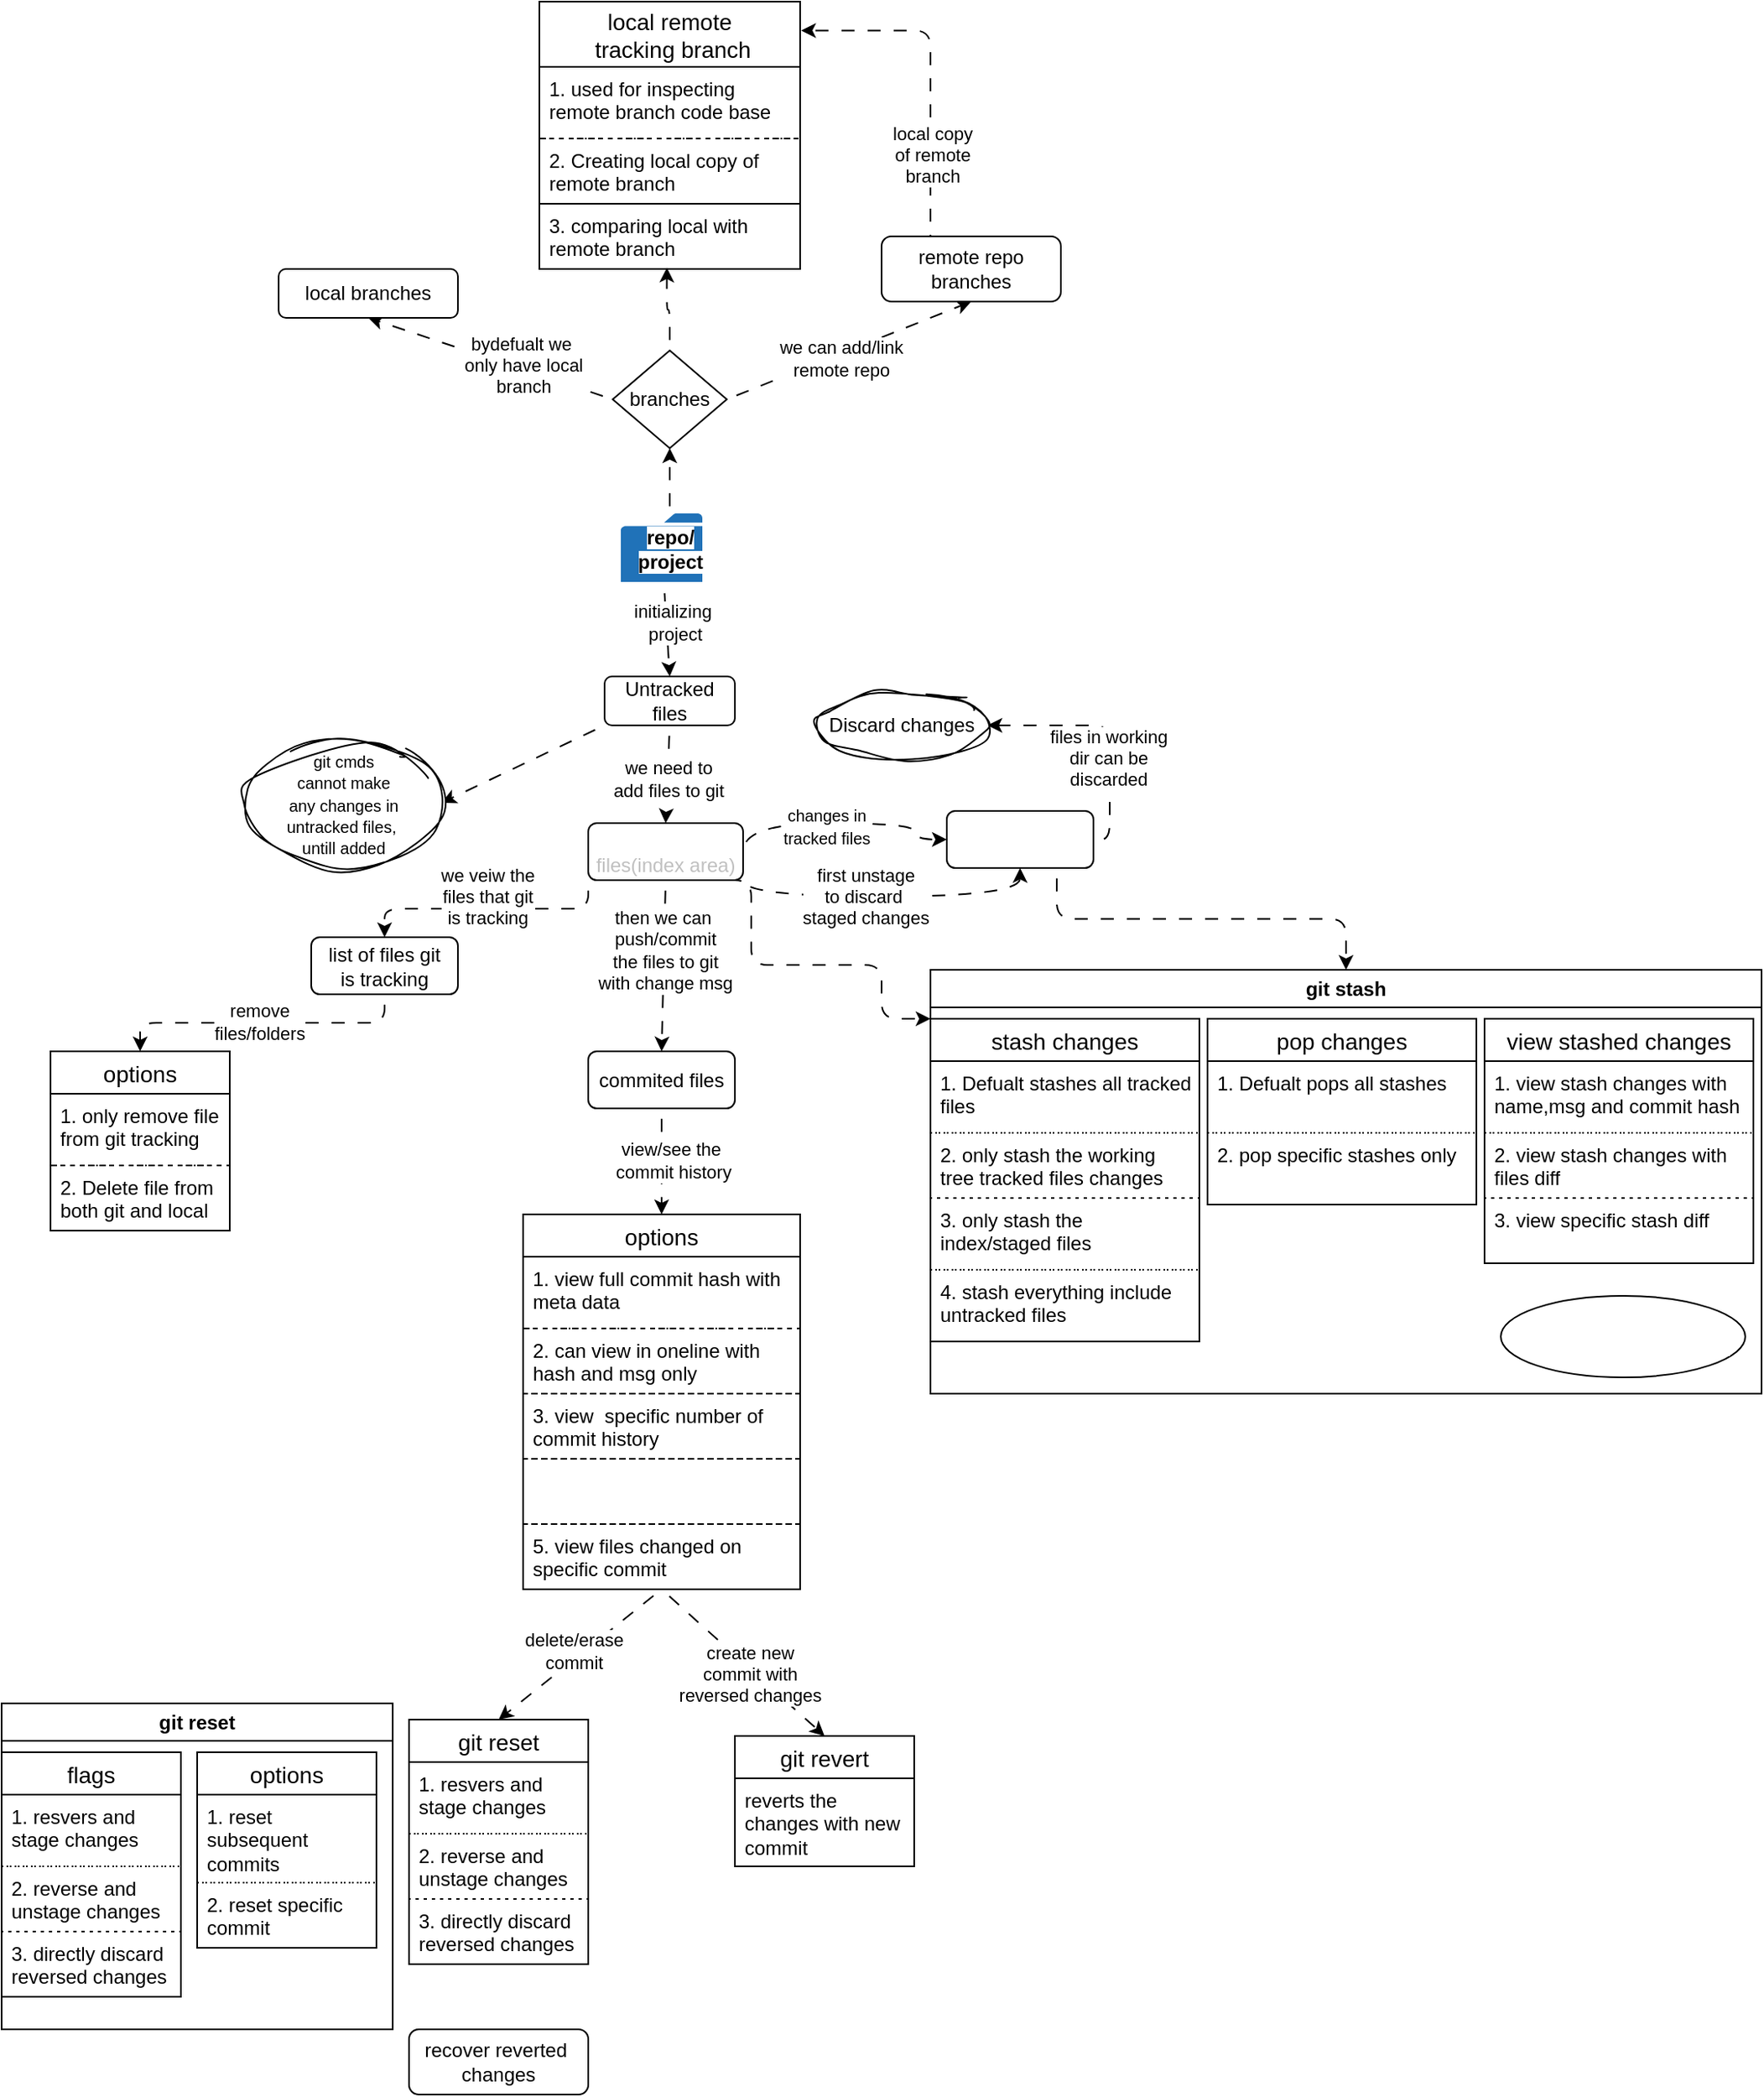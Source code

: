 <mxfile>
    <diagram id="JTQEZqj_6--ISPUHX7xe" name="Page-1">
        <mxGraphModel dx="1804" dy="536" grid="1" gridSize="10" guides="1" tooltips="1" connect="1" arrows="1" fold="1" page="1" pageScale="1" pageWidth="850" pageHeight="1100" math="0" shadow="0">
            <root>
                <mxCell id="0"/>
                <mxCell id="1" parent="0"/>
                <mxCell id="3" value="" style="endArrow=classic;html=1;exitX=0.528;exitY=1.013;exitDx=0;exitDy=0;exitPerimeter=0;entryX=0.5;entryY=0;entryDx=0;entryDy=0;flowAnimation=1;" edge="1" parent="1" source="2" target="5">
                    <mxGeometry width="50" height="50" relative="1" as="geometry">
                        <mxPoint x="260" y="740" as="sourcePoint"/>
                        <mxPoint x="350" y="630" as="targetPoint"/>
                    </mxGeometry>
                </mxCell>
                <mxCell id="4" value="initializing&amp;nbsp;&lt;div&gt;project&lt;/div&gt;" style="edgeLabel;html=1;align=center;verticalAlign=middle;resizable=0;points=[];" vertex="1" connectable="0" parent="3">
                    <mxGeometry x="0.158" y="4" relative="1" as="geometry">
                        <mxPoint y="-9" as="offset"/>
                    </mxGeometry>
                </mxCell>
                <mxCell id="6" style="edgeStyle=none;html=1;exitX=0;exitY=1;exitDx=0;exitDy=0;entryX=1;entryY=0.5;entryDx=0;entryDy=0;flowAnimation=1;" edge="1" parent="1" source="5" target="9">
                    <mxGeometry relative="1" as="geometry">
                        <mxPoint x="220" y="710" as="targetPoint"/>
                    </mxGeometry>
                </mxCell>
                <mxCell id="10" style="edgeStyle=none;html=1;exitX=0.5;exitY=1;exitDx=0;exitDy=0;entryX=0.5;entryY=0;entryDx=0;entryDy=0;flowAnimation=1;" edge="1" parent="1" source="5" target="11">
                    <mxGeometry relative="1" as="geometry">
                        <mxPoint x="340" y="720" as="targetPoint"/>
                    </mxGeometry>
                </mxCell>
                <mxCell id="12" value="we need to&lt;div&gt;add files to git&lt;/div&gt;" style="edgeLabel;html=1;align=center;verticalAlign=middle;resizable=0;points=[];" vertex="1" connectable="0" parent="10">
                    <mxGeometry x="0.075" relative="1" as="geometry">
                        <mxPoint as="offset"/>
                    </mxGeometry>
                </mxCell>
                <mxCell id="5" value="Untracked files" style="rounded=1;whiteSpace=wrap;html=1;" vertex="1" parent="1">
                    <mxGeometry x="320" y="640" width="80" height="30" as="geometry"/>
                </mxCell>
                <mxCell id="13" style="edgeStyle=orthogonalEdgeStyle;html=1;exitX=1;exitY=0.5;exitDx=0;exitDy=0;entryX=0;entryY=0.5;entryDx=0;entryDy=0;flowAnimation=1;curved=1;" edge="1" parent="1" source="11" target="14">
                    <mxGeometry relative="1" as="geometry">
                        <mxPoint x="540" y="740" as="targetPoint"/>
                        <Array as="points">
                            <mxPoint x="405" y="730"/>
                            <mxPoint x="510" y="730"/>
                            <mxPoint x="510" y="740"/>
                        </Array>
                    </mxGeometry>
                </mxCell>
                <mxCell id="15" value="&lt;font style=&quot;scrollbar-color: rgb(75, 75, 75) rgb(27, 29, 30); font-size: 10px; color: light-dark(rgb(0, 0, 0), rgb(255, 255, 255));&quot;&gt;changes in&lt;/font&gt;&lt;div style=&quot;scrollbar-color: rgb(75, 75, 75) rgb(27, 29, 30);&quot;&gt;&lt;font style=&quot;scrollbar-color: rgb(75, 75, 75) rgb(27, 29, 30); font-size: 10px; color: light-dark(rgb(0, 0, 0), rgb(255, 255, 255));&quot;&gt;tracked files&lt;/font&gt;&lt;/div&gt;" style="edgeLabel;html=1;align=center;verticalAlign=middle;resizable=0;points=[];" vertex="1" connectable="0" parent="13">
                    <mxGeometry x="-0.109" y="-2" relative="1" as="geometry">
                        <mxPoint as="offset"/>
                    </mxGeometry>
                </mxCell>
                <mxCell id="17" style="edgeStyle=none;html=1;exitX=0.5;exitY=1;exitDx=0;exitDy=0;entryX=0.5;entryY=0;entryDx=0;entryDy=0;flowAnimation=1;" edge="1" parent="1" source="11" target="16">
                    <mxGeometry relative="1" as="geometry"/>
                </mxCell>
                <mxCell id="18" value="then we can&amp;nbsp;&lt;div&gt;push/commit&lt;div&gt;the files to git&lt;/div&gt;&lt;div&gt;with change msg&lt;/div&gt;&lt;/div&gt;" style="edgeLabel;html=1;align=center;verticalAlign=middle;resizable=0;points=[];" vertex="1" connectable="0" parent="17">
                    <mxGeometry x="-0.177" y="1" relative="1" as="geometry">
                        <mxPoint x="-1" as="offset"/>
                    </mxGeometry>
                </mxCell>
                <mxCell id="39" style="edgeStyle=orthogonalEdgeStyle;html=1;exitX=0;exitY=1;exitDx=0;exitDy=0;entryX=0.5;entryY=0;entryDx=0;entryDy=0;flowAnimation=1;" edge="1" parent="1" source="11" target="41">
                    <mxGeometry relative="1" as="geometry">
                        <mxPoint x="210" y="830" as="targetPoint"/>
                    </mxGeometry>
                </mxCell>
                <mxCell id="40" value="we veiw the&lt;div&gt;files that git&lt;/div&gt;&lt;div&gt;is tracking&lt;/div&gt;" style="edgeLabel;html=1;align=center;verticalAlign=middle;resizable=0;points=[];" vertex="1" connectable="0" parent="39">
                    <mxGeometry x="0.124" y="1" relative="1" as="geometry">
                        <mxPoint x="10" y="-9" as="offset"/>
                    </mxGeometry>
                </mxCell>
                <mxCell id="11" value="&lt;span style=&quot;color: rgb(255, 255, 255);&quot;&gt;&lt;font style=&quot;color: light-dark(rgb(255, 255, 255), rgb(255, 255, 255));&quot;&gt;tracked/stage&lt;/font&gt;&lt;/span&gt;&lt;span style=&quot;color: rgb(255, 255, 255);&quot;&gt;d&lt;/span&gt;&lt;div style=&quot;scrollbar-color: rgb(75, 75, 75) rgb(27, 29, 30);&quot;&gt;&lt;font style=&quot;scrollbar-color: rgb(75, 75, 75) rgb(27, 29, 30); color: light-dark(rgb(192, 192, 192), rgb(255, 255, 255));&quot;&gt;files(index area)&lt;/font&gt;&lt;/div&gt;" style="rounded=1;whiteSpace=wrap;html=1;" vertex="1" parent="1">
                    <mxGeometry x="310" y="730" width="95" height="35" as="geometry"/>
                </mxCell>
                <mxCell id="92" style="html=1;exitX=0.5;exitY=1;exitDx=0;exitDy=0;entryX=0.5;entryY=0;entryDx=0;entryDy=0;flowAnimation=1;" edge="1" parent="1" source="16" target="89">
                    <mxGeometry relative="1" as="geometry"/>
                </mxCell>
                <mxCell id="93" value="view/see the&amp;nbsp;&lt;div&gt;commit history&lt;/div&gt;" style="edgeLabel;html=1;align=center;verticalAlign=middle;resizable=0;points=[];" vertex="1" connectable="0" parent="92">
                    <mxGeometry x="0.412" y="-1" relative="1" as="geometry">
                        <mxPoint x="8" y="-14" as="offset"/>
                    </mxGeometry>
                </mxCell>
                <mxCell id="16" value="commited files" style="rounded=1;whiteSpace=wrap;html=1;" vertex="1" parent="1">
                    <mxGeometry x="310" y="870" width="90" height="35" as="geometry"/>
                </mxCell>
                <mxCell id="46" style="html=1;exitX=0.5;exitY=1;exitDx=0;exitDy=0;flowAnimation=1;edgeStyle=orthogonalEdgeStyle;entryX=0.5;entryY=0;entryDx=0;entryDy=0;" edge="1" parent="1" source="41" target="86">
                    <mxGeometry relative="1" as="geometry">
                        <mxPoint x="-40" y="870" as="targetPoint"/>
                    </mxGeometry>
                </mxCell>
                <mxCell id="59" value="remove&lt;div&gt;&lt;font style=&quot;color: light-dark(rgb(0, 0, 0), rgb(255, 255, 255));&quot;&gt;files/folders&lt;/font&gt;&lt;/div&gt;" style="edgeLabel;html=1;align=center;verticalAlign=middle;resizable=0;points=[];" vertex="1" connectable="0" parent="46">
                    <mxGeometry x="0.026" y="-1" relative="1" as="geometry">
                        <mxPoint as="offset"/>
                    </mxGeometry>
                </mxCell>
                <mxCell id="41" value="list of files git&lt;div&gt;is tracking&lt;/div&gt;" style="rounded=1;whiteSpace=wrap;html=1;" vertex="1" parent="1">
                    <mxGeometry x="140" y="800" width="90" height="35" as="geometry"/>
                </mxCell>
                <mxCell id="150" style="edgeStyle=orthogonalEdgeStyle;html=1;exitX=0.75;exitY=1;exitDx=0;exitDy=0;entryX=0.5;entryY=0;entryDx=0;entryDy=0;flowAnimation=1;" edge="1" parent="1" source="14" target="155">
                    <mxGeometry relative="1" as="geometry"/>
                </mxCell>
                <mxCell id="14" value="&lt;span style=&quot;font-family: Helvetica; font-size: 12px; font-style: normal; font-variant-ligatures: normal; font-variant-caps: normal; font-weight: 400; letter-spacing: normal; orphans: 2; text-align: center; text-indent: 0px; text-transform: none; widows: 2; word-spacing: 0px; -webkit-text-stroke-width: 0px; white-space: normal; text-decoration-thickness: initial; text-decoration-style: initial; text-decoration-color: initial; float: none; display: inline !important;&quot;&gt;&lt;font style=&quot;color: light-dark(rgb(255, 255, 255), rgb(255, 255, 255));&quot;&gt;modified files&lt;/font&gt;&lt;/span&gt;" style="rounded=1;whiteSpace=wrap;html=1;verticalAlign=middle;" vertex="1" parent="1">
                    <mxGeometry x="530" y="722.5" width="90" height="35" as="geometry"/>
                </mxCell>
                <mxCell id="8" value="" style="group" vertex="1" connectable="0" parent="1">
                    <mxGeometry x="330" y="540" width="60" height="42" as="geometry"/>
                </mxCell>
                <mxCell id="2" value="" style="sketch=0;pointerEvents=1;shadow=0;dashed=0;html=1;strokeColor=none;labelPosition=center;verticalLabelPosition=bottom;verticalAlign=top;outlineConnect=0;align=center;shape=mxgraph.office.concepts.folder;fillColor=#2072B8;" vertex="1" parent="8">
                    <mxGeometry width="50" height="42" as="geometry"/>
                </mxCell>
                <mxCell id="7" value="&lt;b&gt;&lt;font style=&quot;color: light-dark(rgb(0, 0, 0), rgb(0, 0, 0)); background-color: light-dark(rgb(255, 255, 255), rgb(255, 255, 255));&quot;&gt;repo/&lt;/font&gt;&lt;/b&gt;&lt;div&gt;&lt;b&gt;&lt;font style=&quot;color: light-dark(rgb(0, 0, 0), rgb(0, 0, 0)); background-color: light-dark(rgb(255, 255, 255), rgb(255, 255, 255));&quot;&gt;project&lt;/font&gt;&lt;/b&gt;&lt;/div&gt;" style="text;html=1;align=center;verticalAlign=middle;resizable=0;points=[];autosize=1;strokeColor=none;fillColor=none;" vertex="1" parent="8">
                    <mxGeometry y="2" width="60" height="40" as="geometry"/>
                </mxCell>
                <mxCell id="9" value="&lt;font style=&quot;scrollbar-color: rgb(75, 75, 75) rgb(27, 29, 30); text-wrap-mode: nowrap; font-size: 10px; color: light-dark(rgb(0, 0, 0), rgb(255, 255, 255));&quot;&gt;git cmds&lt;/font&gt;&lt;div style=&quot;scrollbar-color: rgb(75, 75, 75) rgb(27, 29, 30); text-wrap-mode: nowrap; font-size: 11px;&quot;&gt;&lt;font style=&quot;scrollbar-color: rgb(75, 75, 75) rgb(27, 29, 30); font-size: 10px; color: light-dark(rgb(0, 0, 0), rgb(255, 255, 255));&quot;&gt;cannot make&lt;/font&gt;&lt;/div&gt;&lt;div style=&quot;scrollbar-color: rgb(75, 75, 75) rgb(27, 29, 30); text-wrap-mode: nowrap; font-size: 11px;&quot;&gt;&lt;font style=&quot;scrollbar-color: rgb(75, 75, 75) rgb(27, 29, 30); font-size: 10px; color: light-dark(rgb(0, 0, 0), rgb(255, 255, 255));&quot;&gt;any changes in&lt;/font&gt;&lt;/div&gt;&lt;div style=&quot;scrollbar-color: rgb(75, 75, 75) rgb(27, 29, 30); text-wrap-mode: nowrap; font-size: 11px;&quot;&gt;&lt;font style=&quot;scrollbar-color: rgb(75, 75, 75) rgb(27, 29, 30); font-size: 10px; color: light-dark(rgb(0, 0, 0), rgb(255, 255, 255));&quot;&gt;untracked files,&amp;nbsp;&lt;/font&gt;&lt;/div&gt;&lt;div style=&quot;scrollbar-color: rgb(75, 75, 75) rgb(27, 29, 30); text-wrap-mode: nowrap; font-size: 11px;&quot;&gt;&lt;font style=&quot;scrollbar-color: rgb(75, 75, 75) rgb(27, 29, 30); font-size: 10px; color: light-dark(rgb(0, 0, 0), rgb(255, 255, 255));&quot;&gt;untill added&lt;/font&gt;&lt;/div&gt;" style="ellipse;whiteSpace=wrap;html=1;sketch=1;curveFitting=1;jiggle=2;" vertex="1" parent="1">
                    <mxGeometry x="100" y="677.5" width="120" height="80" as="geometry"/>
                </mxCell>
                <mxCell id="30" value="first unstage&lt;div&gt;to discard&amp;nbsp;&lt;/div&gt;&lt;div&gt;staged changes&lt;/div&gt;" style="html=1;exitX=1;exitY=1;exitDx=0;exitDy=0;entryX=0.5;entryY=1;entryDx=0;entryDy=0;flowAnimation=1;edgeStyle=orthogonalEdgeStyle;curved=1;" edge="1" parent="1" source="11" target="14">
                    <mxGeometry x="-0.139" relative="1" as="geometry">
                        <mxPoint as="offset"/>
                    </mxGeometry>
                </mxCell>
                <mxCell id="31" style="html=1;exitX=1;exitY=0.5;exitDx=0;exitDy=0;flowAnimation=1;edgeStyle=orthogonalEdgeStyle;entryX=1;entryY=0.5;entryDx=0;entryDy=0;" edge="1" parent="1" source="14" target="119">
                    <mxGeometry relative="1" as="geometry">
                        <mxPoint x="680" y="810" as="targetPoint"/>
                    </mxGeometry>
                </mxCell>
                <mxCell id="120" value="files in working&lt;div&gt;dir can be&lt;/div&gt;&lt;div&gt;discarded&lt;/div&gt;" style="edgeLabel;html=1;align=center;verticalAlign=middle;resizable=0;points=[];" vertex="1" connectable="0" parent="31">
                    <mxGeometry x="-0.219" y="1" relative="1" as="geometry">
                        <mxPoint as="offset"/>
                    </mxGeometry>
                </mxCell>
                <mxCell id="86" value="options" style="swimlane;fontStyle=0;childLayout=stackLayout;horizontal=1;startSize=26;horizontalStack=0;resizeParent=1;resizeParentMax=0;resizeLast=0;collapsible=1;marginBottom=0;align=center;fontSize=14;" vertex="1" parent="1">
                    <mxGeometry x="-20" y="870" width="110" height="110" as="geometry"/>
                </mxCell>
                <mxCell id="87" value="1. only remove file from git tracking" style="text;strokeColor=default;fillColor=none;spacingLeft=4;spacingRight=4;overflow=hidden;rotatable=0;points=[[0,0.5],[1,0.5]];portConstraint=eastwest;fontSize=12;whiteSpace=wrap;html=1;dashed=1;dashPattern=1 4;" vertex="1" parent="86">
                    <mxGeometry y="26" width="110" height="44" as="geometry"/>
                </mxCell>
                <mxCell id="88" value="2. Delete file from both git and local" style="text;strokeColor=default;fillColor=none;spacingLeft=4;spacingRight=4;overflow=hidden;rotatable=0;points=[[0,0.5],[1,0.5]];portConstraint=eastwest;fontSize=12;whiteSpace=wrap;html=1;dashed=1;" vertex="1" parent="86">
                    <mxGeometry y="70" width="110" height="40" as="geometry"/>
                </mxCell>
                <mxCell id="115" value="local remote&#xa; tracking branch" style="swimlane;fontStyle=0;childLayout=stackLayout;horizontal=1;startSize=40;horizontalStack=0;resizeParent=1;resizeParentMax=0;resizeLast=0;collapsible=1;marginBottom=0;align=center;fontSize=14;" vertex="1" parent="1">
                    <mxGeometry x="280" y="226" width="160" height="164" as="geometry"/>
                </mxCell>
                <mxCell id="116" value="1. used for inspecting remote branch code base" style="text;strokeColor=default;fillColor=none;spacingLeft=4;spacingRight=4;overflow=hidden;rotatable=0;points=[[0,0.5],[1,0.5]];portConstraint=eastwest;fontSize=12;whiteSpace=wrap;html=1;dashed=1;dashPattern=1 4;" vertex="1" parent="115">
                    <mxGeometry y="40" width="160" height="44" as="geometry"/>
                </mxCell>
                <mxCell id="117" value="2. Creating local copy of remote branch" style="text;strokeColor=default;fillColor=none;spacingLeft=4;spacingRight=4;overflow=hidden;rotatable=0;points=[[0,0.5],[1,0.5]];portConstraint=eastwest;fontSize=12;whiteSpace=wrap;html=1;dashed=1;" vertex="1" parent="115">
                    <mxGeometry y="84" width="160" height="40" as="geometry"/>
                </mxCell>
                <mxCell id="118" value="3. comparing local with remote branch" style="text;strokeColor=default;fillColor=none;spacingLeft=4;spacingRight=4;overflow=hidden;rotatable=0;points=[[0,0.5],[1,0.5]];portConstraint=eastwest;fontSize=12;whiteSpace=wrap;html=1;dashed=1;" vertex="1" parent="115">
                    <mxGeometry y="124" width="160" height="40" as="geometry"/>
                </mxCell>
                <mxCell id="132" style="edgeStyle=none;html=1;exitX=0.5;exitY=1;exitDx=0;exitDy=0;entryX=0.5;entryY=0;entryDx=0;entryDy=0;flowAnimation=1;" edge="1" parent="1" source="89" target="127">
                    <mxGeometry relative="1" as="geometry"/>
                </mxCell>
                <mxCell id="133" value="delete/erase&lt;div&gt;commit&lt;/div&gt;" style="edgeLabel;html=1;align=center;verticalAlign=middle;resizable=0;points=[];" vertex="1" connectable="0" parent="132">
                    <mxGeometry x="0.031" y="-4" relative="1" as="geometry">
                        <mxPoint as="offset"/>
                    </mxGeometry>
                </mxCell>
                <mxCell id="134" style="edgeStyle=none;html=1;exitX=0.5;exitY=1;exitDx=0;exitDy=0;entryX=0.5;entryY=0;entryDx=0;entryDy=0;flowAnimation=1;" edge="1" parent="1" source="89" target="136">
                    <mxGeometry relative="1" as="geometry">
                        <mxPoint x="450" y="1290" as="targetPoint"/>
                    </mxGeometry>
                </mxCell>
                <mxCell id="135" value="create new&lt;div&gt;commit with&lt;/div&gt;&lt;div&gt;reversed changes&lt;/div&gt;" style="edgeLabel;html=1;align=center;verticalAlign=middle;resizable=0;points=[];" vertex="1" connectable="0" parent="134">
                    <mxGeometry x="0.106" y="-2" relative="1" as="geometry">
                        <mxPoint as="offset"/>
                    </mxGeometry>
                </mxCell>
                <mxCell id="89" value="options" style="swimlane;fontStyle=0;childLayout=stackLayout;horizontal=1;startSize=26;horizontalStack=0;resizeParent=1;resizeParentMax=0;resizeLast=0;collapsible=1;marginBottom=0;align=center;fontSize=14;" vertex="1" parent="1">
                    <mxGeometry x="270" y="970" width="170" height="230" as="geometry">
                        <mxRectangle x="270" y="970" width="90" height="30" as="alternateBounds"/>
                    </mxGeometry>
                </mxCell>
                <mxCell id="90" value="1. view full commit hash with meta data" style="text;strokeColor=default;fillColor=none;spacingLeft=4;spacingRight=4;overflow=hidden;rotatable=0;points=[[0,0.5],[1,0.5]];portConstraint=eastwest;fontSize=12;whiteSpace=wrap;html=1;dashed=1;dashPattern=1 4;" vertex="1" parent="89">
                    <mxGeometry y="26" width="170" height="44" as="geometry"/>
                </mxCell>
                <mxCell id="91" value="2. can view in oneline with hash and msg only" style="text;strokeColor=default;fillColor=none;spacingLeft=4;spacingRight=4;overflow=hidden;rotatable=0;points=[[0,0.5],[1,0.5]];portConstraint=eastwest;fontSize=12;whiteSpace=wrap;html=1;dashed=1;" vertex="1" parent="89">
                    <mxGeometry y="70" width="170" height="40" as="geometry"/>
                </mxCell>
                <mxCell id="94" value="3. view&amp;nbsp; specific number of commit history" style="text;strokeColor=default;fillColor=none;spacingLeft=4;spacingRight=4;overflow=hidden;rotatable=0;points=[[0,0.5],[1,0.5]];portConstraint=eastwest;fontSize=12;whiteSpace=wrap;html=1;dashed=1;" vertex="1" parent="89">
                    <mxGeometry y="110" width="170" height="40" as="geometry"/>
                </mxCell>
                <mxCell id="126" value="&lt;font style=&quot;&quot;&gt;&lt;font style=&quot;color: light-dark(rgb(255, 255, 255), rgb(255, 255, 255));&quot;&gt;4.&amp;nbsp;&lt;/font&gt;&lt;span style=&quot;color: rgb(255, 255, 255);&quot;&gt;&lt;font style=&quot;color: light-dark(rgb(255, 255, 255), rgb(255, 255, 255));&quot;&gt;view specific commits with full code difference&lt;/font&gt;&lt;/span&gt;&lt;/font&gt;" style="text;strokeColor=default;fillColor=none;spacingLeft=4;spacingRight=4;overflow=hidden;rotatable=0;points=[[0,0.5],[1,0.5]];portConstraint=eastwest;fontSize=12;whiteSpace=wrap;html=1;dashed=1;" vertex="1" parent="89">
                    <mxGeometry y="150" width="170" height="40" as="geometry"/>
                </mxCell>
                <mxCell id="131" value="5. view files changed on specific commit" style="text;strokeColor=default;fillColor=none;spacingLeft=4;spacingRight=4;overflow=hidden;rotatable=0;points=[[0,0.5],[1,0.5]];portConstraint=eastwest;fontSize=12;whiteSpace=wrap;html=1;dashed=1;" vertex="1" parent="89">
                    <mxGeometry y="190" width="170" height="40" as="geometry"/>
                </mxCell>
                <mxCell id="100" style="edgeStyle=none;html=1;exitX=0;exitY=0.5;exitDx=0;exitDy=0;entryX=0.5;entryY=1;entryDx=0;entryDy=0;flowAnimation=1;" edge="1" parent="1" source="98" target="101">
                    <mxGeometry relative="1" as="geometry">
                        <mxPoint x="300" y="370" as="targetPoint"/>
                    </mxGeometry>
                </mxCell>
                <mxCell id="105" value="bydefualt we&amp;nbsp;&lt;div&gt;only have local&lt;/div&gt;&lt;div&gt;branch&lt;/div&gt;" style="edgeLabel;html=1;align=center;verticalAlign=middle;resizable=0;points=[];" vertex="1" connectable="0" parent="100">
                    <mxGeometry x="-0.256" y="-3" relative="1" as="geometry">
                        <mxPoint as="offset"/>
                    </mxGeometry>
                </mxCell>
                <mxCell id="106" style="edgeStyle=none;html=1;exitX=1;exitY=0.5;exitDx=0;exitDy=0;entryX=0.5;entryY=1;entryDx=0;entryDy=0;flowAnimation=1;" edge="1" parent="1" source="98" target="102">
                    <mxGeometry relative="1" as="geometry"/>
                </mxCell>
                <mxCell id="107" value="we can add/link&lt;div&gt;remote repo&lt;/div&gt;" style="edgeLabel;html=1;align=center;verticalAlign=middle;resizable=0;points=[];" vertex="1" connectable="0" parent="106">
                    <mxGeometry x="-0.075" y="-1" relative="1" as="geometry">
                        <mxPoint y="1" as="offset"/>
                    </mxGeometry>
                </mxCell>
                <mxCell id="109" style="edgeStyle=orthogonalEdgeStyle;html=1;exitX=0.5;exitY=0;exitDx=0;exitDy=0;entryX=0.489;entryY=0.98;entryDx=0;entryDy=0;entryPerimeter=0;flowAnimation=1;" edge="1" parent="1" source="98" target="118">
                    <mxGeometry relative="1" as="geometry">
                        <mxPoint x="393" y="380" as="targetPoint"/>
                    </mxGeometry>
                </mxCell>
                <mxCell id="98" value="branches" style="rhombus;whiteSpace=wrap;html=1;" vertex="1" parent="1">
                    <mxGeometry x="325" y="440" width="70" height="60" as="geometry"/>
                </mxCell>
                <mxCell id="101" value="local branches" style="rounded=1;whiteSpace=wrap;html=1;" vertex="1" parent="1">
                    <mxGeometry x="120" y="390" width="110" height="30" as="geometry"/>
                </mxCell>
                <mxCell id="113" style="edgeStyle=orthogonalEdgeStyle;html=1;exitX=0;exitY=0.5;exitDx=0;exitDy=0;entryX=1.004;entryY=0.108;entryDx=0;entryDy=0;flowAnimation=1;entryPerimeter=0;" edge="1" parent="1" source="102" target="115">
                    <mxGeometry relative="1" as="geometry">
                        <mxPoint x="455" y="350" as="targetPoint"/>
                        <Array as="points">
                            <mxPoint x="540" y="390"/>
                            <mxPoint x="520" y="390"/>
                            <mxPoint x="520" y="238"/>
                        </Array>
                    </mxGeometry>
                </mxCell>
                <mxCell id="114" value="local copy&lt;div&gt;of remote&lt;/div&gt;&lt;div&gt;branch&lt;/div&gt;" style="edgeLabel;html=1;align=center;verticalAlign=middle;resizable=0;points=[];" vertex="1" connectable="0" parent="113">
                    <mxGeometry x="-0.053" y="-1" relative="1" as="geometry">
                        <mxPoint as="offset"/>
                    </mxGeometry>
                </mxCell>
                <mxCell id="102" value="remote repo branches" style="rounded=1;whiteSpace=wrap;html=1;" vertex="1" parent="1">
                    <mxGeometry x="490" y="370" width="110" height="40" as="geometry"/>
                </mxCell>
                <mxCell id="104" value="" style="endArrow=classic;html=1;entryX=0.5;entryY=1;entryDx=0;entryDy=0;flowAnimation=1;" edge="1" parent="1" source="7" target="98">
                    <mxGeometry width="50" height="50" relative="1" as="geometry">
                        <mxPoint x="300" y="550" as="sourcePoint"/>
                        <mxPoint x="350" y="500" as="targetPoint"/>
                    </mxGeometry>
                </mxCell>
                <mxCell id="119" value="Discard changes" style="ellipse;whiteSpace=wrap;html=1;sketch=1;curveFitting=1;jiggle=2;" vertex="1" parent="1">
                    <mxGeometry x="450" y="650" width="105" height="40" as="geometry"/>
                </mxCell>
                <mxCell id="127" value="git reset" style="swimlane;fontStyle=0;childLayout=stackLayout;horizontal=1;startSize=26;horizontalStack=0;resizeParent=1;resizeParentMax=0;resizeLast=0;collapsible=1;marginBottom=0;align=center;fontSize=14;" vertex="1" parent="1">
                    <mxGeometry x="200" y="1280" width="110" height="150" as="geometry"/>
                </mxCell>
                <mxCell id="128" value="1. resvers and stage changes" style="text;strokeColor=default;fillColor=none;spacingLeft=4;spacingRight=4;overflow=hidden;rotatable=0;points=[[0,0.5],[1,0.5]];portConstraint=eastwest;fontSize=12;whiteSpace=wrap;html=1;dashed=1;dashPattern=1 4;" vertex="1" parent="127">
                    <mxGeometry y="26" width="110" height="44" as="geometry"/>
                </mxCell>
                <mxCell id="129" value="2. reverse and unstage changes" style="text;strokeColor=default;fillColor=none;spacingLeft=4;spacingRight=4;overflow=hidden;rotatable=0;points=[[0,0.5],[1,0.5]];portConstraint=eastwest;fontSize=12;whiteSpace=wrap;html=1;dashed=1;dashPattern=1 4;" vertex="1" parent="127">
                    <mxGeometry y="70" width="110" height="40" as="geometry"/>
                </mxCell>
                <mxCell id="130" value="3. directly discard reversed changes" style="text;strokeColor=default;fillColor=none;spacingLeft=4;spacingRight=4;overflow=hidden;rotatable=0;points=[[0,0.5],[1,0.5]];portConstraint=eastwest;fontSize=12;whiteSpace=wrap;html=1;dashed=1;dashPattern=1 4;" vertex="1" parent="127">
                    <mxGeometry y="110" width="110" height="40" as="geometry"/>
                </mxCell>
                <mxCell id="136" value="git revert" style="swimlane;fontStyle=0;childLayout=stackLayout;horizontal=1;startSize=26;horizontalStack=0;resizeParent=1;resizeParentMax=0;resizeLast=0;collapsible=1;marginBottom=0;align=center;fontSize=14;" vertex="1" parent="1">
                    <mxGeometry x="400" y="1290" width="110" height="80" as="geometry"/>
                </mxCell>
                <mxCell id="137" value="reverts the changes with new commit" style="text;strokeColor=default;fillColor=none;spacingLeft=4;spacingRight=4;overflow=hidden;rotatable=0;points=[[0,0.5],[1,0.5]];portConstraint=eastwest;fontSize=12;whiteSpace=wrap;html=1;dashed=1;dashPattern=1 4;" vertex="1" parent="136">
                    <mxGeometry y="26" width="110" height="54" as="geometry"/>
                </mxCell>
                <mxCell id="141" value="recover reverted&amp;nbsp;&lt;div&gt;changes&lt;/div&gt;" style="rounded=1;whiteSpace=wrap;html=1;" vertex="1" parent="1">
                    <mxGeometry x="200" y="1470" width="110" height="40" as="geometry"/>
                </mxCell>
                <mxCell id="151" style="html=1;exitX=0.5;exitY=1;exitDx=0;exitDy=0;edgeStyle=orthogonalEdgeStyle;flowAnimation=1;" edge="1" parent="1" source="11">
                    <mxGeometry relative="1" as="geometry">
                        <mxPoint x="520" y="850" as="targetPoint"/>
                        <Array as="points">
                            <mxPoint x="410" y="765"/>
                            <mxPoint x="410" y="817"/>
                            <mxPoint x="490" y="817"/>
                            <mxPoint x="490" y="850"/>
                        </Array>
                    </mxGeometry>
                </mxCell>
                <mxCell id="155" value="git stash" style="swimlane;whiteSpace=wrap;html=1;" vertex="1" parent="1">
                    <mxGeometry x="520" y="820" width="510" height="260" as="geometry"/>
                </mxCell>
                <mxCell id="146" value="stash changes" style="swimlane;fontStyle=0;childLayout=stackLayout;horizontal=1;startSize=26;horizontalStack=0;resizeParent=1;resizeParentMax=0;resizeLast=0;collapsible=1;marginBottom=0;align=center;fontSize=14;" vertex="1" parent="155">
                    <mxGeometry y="30" width="165" height="198" as="geometry"/>
                </mxCell>
                <mxCell id="147" value="1. Defualt stashes all tracked files" style="text;strokeColor=default;fillColor=none;spacingLeft=4;spacingRight=4;overflow=hidden;rotatable=0;points=[[0,0.5],[1,0.5]];portConstraint=eastwest;fontSize=12;whiteSpace=wrap;html=1;dashed=1;dashPattern=1 4;" vertex="1" parent="146">
                    <mxGeometry y="26" width="165" height="44" as="geometry"/>
                </mxCell>
                <mxCell id="152" value="2. only stash the working tree tracked files changes" style="text;strokeColor=default;fillColor=none;spacingLeft=4;spacingRight=4;overflow=hidden;rotatable=0;points=[[0,0.5],[1,0.5]];portConstraint=eastwest;fontSize=12;whiteSpace=wrap;html=1;dashed=1;dashPattern=1 4;" vertex="1" parent="146">
                    <mxGeometry y="70" width="165" height="40" as="geometry"/>
                </mxCell>
                <mxCell id="154" value="3. only stash the index/staged files" style="text;strokeColor=default;fillColor=none;spacingLeft=4;spacingRight=4;overflow=hidden;rotatable=0;points=[[0,0.5],[1,0.5]];portConstraint=eastwest;fontSize=12;whiteSpace=wrap;html=1;dashed=1;dashPattern=1 4;" vertex="1" parent="146">
                    <mxGeometry y="110" width="165" height="44" as="geometry"/>
                </mxCell>
                <mxCell id="153" value="4. stash everything include untracked files" style="text;strokeColor=default;fillColor=none;spacingLeft=4;spacingRight=4;overflow=hidden;rotatable=0;points=[[0,0.5],[1,0.5]];portConstraint=eastwest;fontSize=12;whiteSpace=wrap;html=1;dashed=1;dashPattern=1 4;" vertex="1" parent="146">
                    <mxGeometry y="154" width="165" height="44" as="geometry"/>
                </mxCell>
                <mxCell id="156" value="pop changes" style="swimlane;fontStyle=0;childLayout=stackLayout;horizontal=1;startSize=26;horizontalStack=0;resizeParent=1;resizeParentMax=0;resizeLast=0;collapsible=1;marginBottom=0;align=center;fontSize=14;" vertex="1" parent="155">
                    <mxGeometry x="170" y="30" width="165" height="114" as="geometry"/>
                </mxCell>
                <mxCell id="158" value="1. Defualt pops all stashes" style="text;strokeColor=default;fillColor=none;spacingLeft=4;spacingRight=4;overflow=hidden;rotatable=0;points=[[0,0.5],[1,0.5]];portConstraint=eastwest;fontSize=12;whiteSpace=wrap;html=1;dashed=1;dashPattern=1 4;" vertex="1" parent="156">
                    <mxGeometry y="26" width="165" height="44" as="geometry"/>
                </mxCell>
                <mxCell id="172" value="2. pop specific stashes only" style="text;strokeColor=default;fillColor=none;spacingLeft=4;spacingRight=4;overflow=hidden;rotatable=0;points=[[0,0.5],[1,0.5]];portConstraint=eastwest;fontSize=12;whiteSpace=wrap;html=1;dashed=1;dashPattern=1 4;" vertex="1" parent="156">
                    <mxGeometry y="70" width="165" height="44" as="geometry"/>
                </mxCell>
                <mxCell id="162" value="view stashed changes" style="swimlane;fontStyle=0;childLayout=stackLayout;horizontal=1;startSize=26;horizontalStack=0;resizeParent=1;resizeParentMax=0;resizeLast=0;collapsible=1;marginBottom=0;align=center;fontSize=14;" vertex="1" parent="155">
                    <mxGeometry x="340" y="30" width="165" height="150" as="geometry"/>
                </mxCell>
                <mxCell id="163" value="1. view stash changes with name,msg and commit hash" style="text;strokeColor=default;fillColor=none;spacingLeft=4;spacingRight=4;overflow=hidden;rotatable=0;points=[[0,0.5],[1,0.5]];portConstraint=eastwest;fontSize=12;whiteSpace=wrap;html=1;dashed=1;dashPattern=1 4;" vertex="1" parent="162">
                    <mxGeometry y="26" width="165" height="44" as="geometry"/>
                </mxCell>
                <mxCell id="164" value="2. view stash changes with files diff" style="text;strokeColor=default;fillColor=none;spacingLeft=4;spacingRight=4;overflow=hidden;rotatable=0;points=[[0,0.5],[1,0.5]];portConstraint=eastwest;fontSize=12;whiteSpace=wrap;html=1;dashed=1;dashPattern=1 4;" vertex="1" parent="162">
                    <mxGeometry y="70" width="165" height="40" as="geometry"/>
                </mxCell>
                <mxCell id="169" value="3. view specific stash diff" style="text;strokeColor=default;fillColor=none;spacingLeft=4;spacingRight=4;overflow=hidden;rotatable=0;points=[[0,0.5],[1,0.5]];portConstraint=eastwest;fontSize=12;whiteSpace=wrap;html=1;dashed=1;dashPattern=1 4;" vertex="1" parent="162">
                    <mxGeometry y="110" width="165" height="40" as="geometry"/>
                </mxCell>
                <mxCell id="168" value="&lt;span style=&quot;text-align: left;&quot;&gt;&lt;font style=&quot;color: light-dark(rgb(255, 255, 255), rgb(255, 255, 255));&quot;&gt;merge the stashed changes with any branch&lt;/font&gt;&lt;/span&gt;" style="ellipse;whiteSpace=wrap;html=1;" vertex="1" parent="155">
                    <mxGeometry x="350" y="200" width="150" height="50" as="geometry"/>
                </mxCell>
                <mxCell id="175" value="git reset" style="swimlane;whiteSpace=wrap;html=1;" vertex="1" parent="1">
                    <mxGeometry x="-50" y="1270" width="240" height="200" as="geometry"/>
                </mxCell>
                <mxCell id="176" value="flags" style="swimlane;fontStyle=0;childLayout=stackLayout;horizontal=1;startSize=26;horizontalStack=0;resizeParent=1;resizeParentMax=0;resizeLast=0;collapsible=1;marginBottom=0;align=center;fontSize=14;" vertex="1" parent="175">
                    <mxGeometry y="30" width="110" height="150" as="geometry"/>
                </mxCell>
                <mxCell id="177" value="1. resvers and stage changes" style="text;strokeColor=default;fillColor=none;spacingLeft=4;spacingRight=4;overflow=hidden;rotatable=0;points=[[0,0.5],[1,0.5]];portConstraint=eastwest;fontSize=12;whiteSpace=wrap;html=1;dashed=1;dashPattern=1 4;" vertex="1" parent="176">
                    <mxGeometry y="26" width="110" height="44" as="geometry"/>
                </mxCell>
                <mxCell id="178" value="2. reverse and unstage changes" style="text;strokeColor=default;fillColor=none;spacingLeft=4;spacingRight=4;overflow=hidden;rotatable=0;points=[[0,0.5],[1,0.5]];portConstraint=eastwest;fontSize=12;whiteSpace=wrap;html=1;dashed=1;dashPattern=1 4;" vertex="1" parent="176">
                    <mxGeometry y="70" width="110" height="40" as="geometry"/>
                </mxCell>
                <mxCell id="179" value="3. directly discard reversed changes" style="text;strokeColor=default;fillColor=none;spacingLeft=4;spacingRight=4;overflow=hidden;rotatable=0;points=[[0,0.5],[1,0.5]];portConstraint=eastwest;fontSize=12;whiteSpace=wrap;html=1;dashed=1;dashPattern=1 4;" vertex="1" parent="176">
                    <mxGeometry y="110" width="110" height="40" as="geometry"/>
                </mxCell>
                <mxCell id="180" value="options" style="swimlane;fontStyle=0;childLayout=stackLayout;horizontal=1;startSize=26;horizontalStack=0;resizeParent=1;resizeParentMax=0;resizeLast=0;collapsible=1;marginBottom=0;align=center;fontSize=14;" vertex="1" parent="175">
                    <mxGeometry x="120" y="30" width="110" height="120" as="geometry"/>
                </mxCell>
                <mxCell id="181" value="1. reset subsequent commits" style="text;strokeColor=default;fillColor=none;spacingLeft=4;spacingRight=4;overflow=hidden;rotatable=0;points=[[0,0.5],[1,0.5]];portConstraint=eastwest;fontSize=12;whiteSpace=wrap;html=1;dashed=1;dashPattern=1 4;" vertex="1" parent="180">
                    <mxGeometry y="26" width="110" height="54" as="geometry"/>
                </mxCell>
                <mxCell id="182" value="2. reset specific commit" style="text;strokeColor=default;fillColor=none;spacingLeft=4;spacingRight=4;overflow=hidden;rotatable=0;points=[[0,0.5],[1,0.5]];portConstraint=eastwest;fontSize=12;whiteSpace=wrap;html=1;dashed=1;dashPattern=1 4;" vertex="1" parent="180">
                    <mxGeometry y="80" width="110" height="40" as="geometry"/>
                </mxCell>
            </root>
        </mxGraphModel>
    </diagram>
</mxfile>